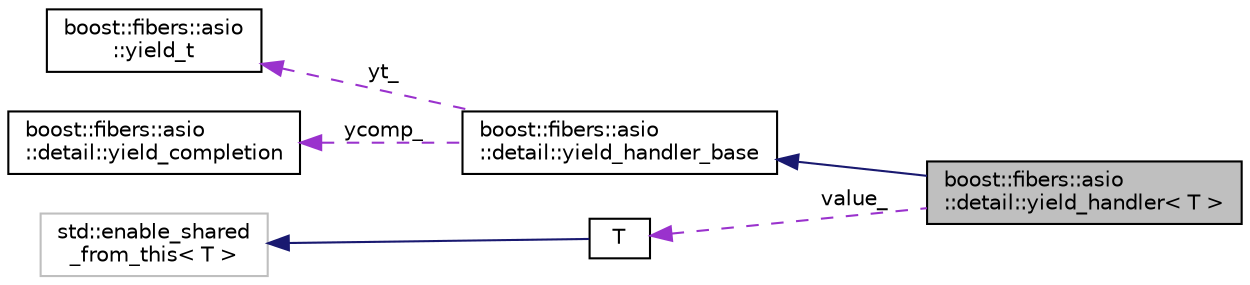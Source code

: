 digraph "boost::fibers::asio::detail::yield_handler&lt; T &gt;"
{
  edge [fontname="Helvetica",fontsize="10",labelfontname="Helvetica",labelfontsize="10"];
  node [fontname="Helvetica",fontsize="10",shape=record];
  rankdir="LR";
  Node2 [label="boost::fibers::asio\l::detail::yield_handler\< T \>",height=0.2,width=0.4,color="black", fillcolor="grey75", style="filled", fontcolor="black"];
  Node3 -> Node2 [dir="back",color="midnightblue",fontsize="10",style="solid"];
  Node3 [label="boost::fibers::asio\l::detail::yield_handler_base",height=0.2,width=0.4,color="black", fillcolor="white", style="filled",URL="$classboost_1_1fibers_1_1asio_1_1detail_1_1yield__handler__base.html"];
  Node4 -> Node3 [dir="back",color="darkorchid3",fontsize="10",style="dashed",label=" yt_" ];
  Node4 [label="boost::fibers::asio\l::yield_t",height=0.2,width=0.4,color="black", fillcolor="white", style="filled",URL="$classboost_1_1fibers_1_1asio_1_1yield__t.html"];
  Node5 -> Node3 [dir="back",color="darkorchid3",fontsize="10",style="dashed",label=" ycomp_" ];
  Node5 [label="boost::fibers::asio\l::detail::yield_completion",height=0.2,width=0.4,color="black", fillcolor="white", style="filled",URL="$structboost_1_1fibers_1_1asio_1_1detail_1_1yield__completion.html"];
  Node6 -> Node2 [dir="back",color="darkorchid3",fontsize="10",style="dashed",label=" value_" ];
  Node6 [label="T",height=0.2,width=0.4,color="black", fillcolor="white", style="filled",URL="$struct_t.html"];
  Node7 -> Node6 [dir="back",color="midnightblue",fontsize="10",style="solid"];
  Node7 [label="std::enable_shared\l_from_this\< T \>",height=0.2,width=0.4,color="grey75", fillcolor="white", style="filled"];
}
